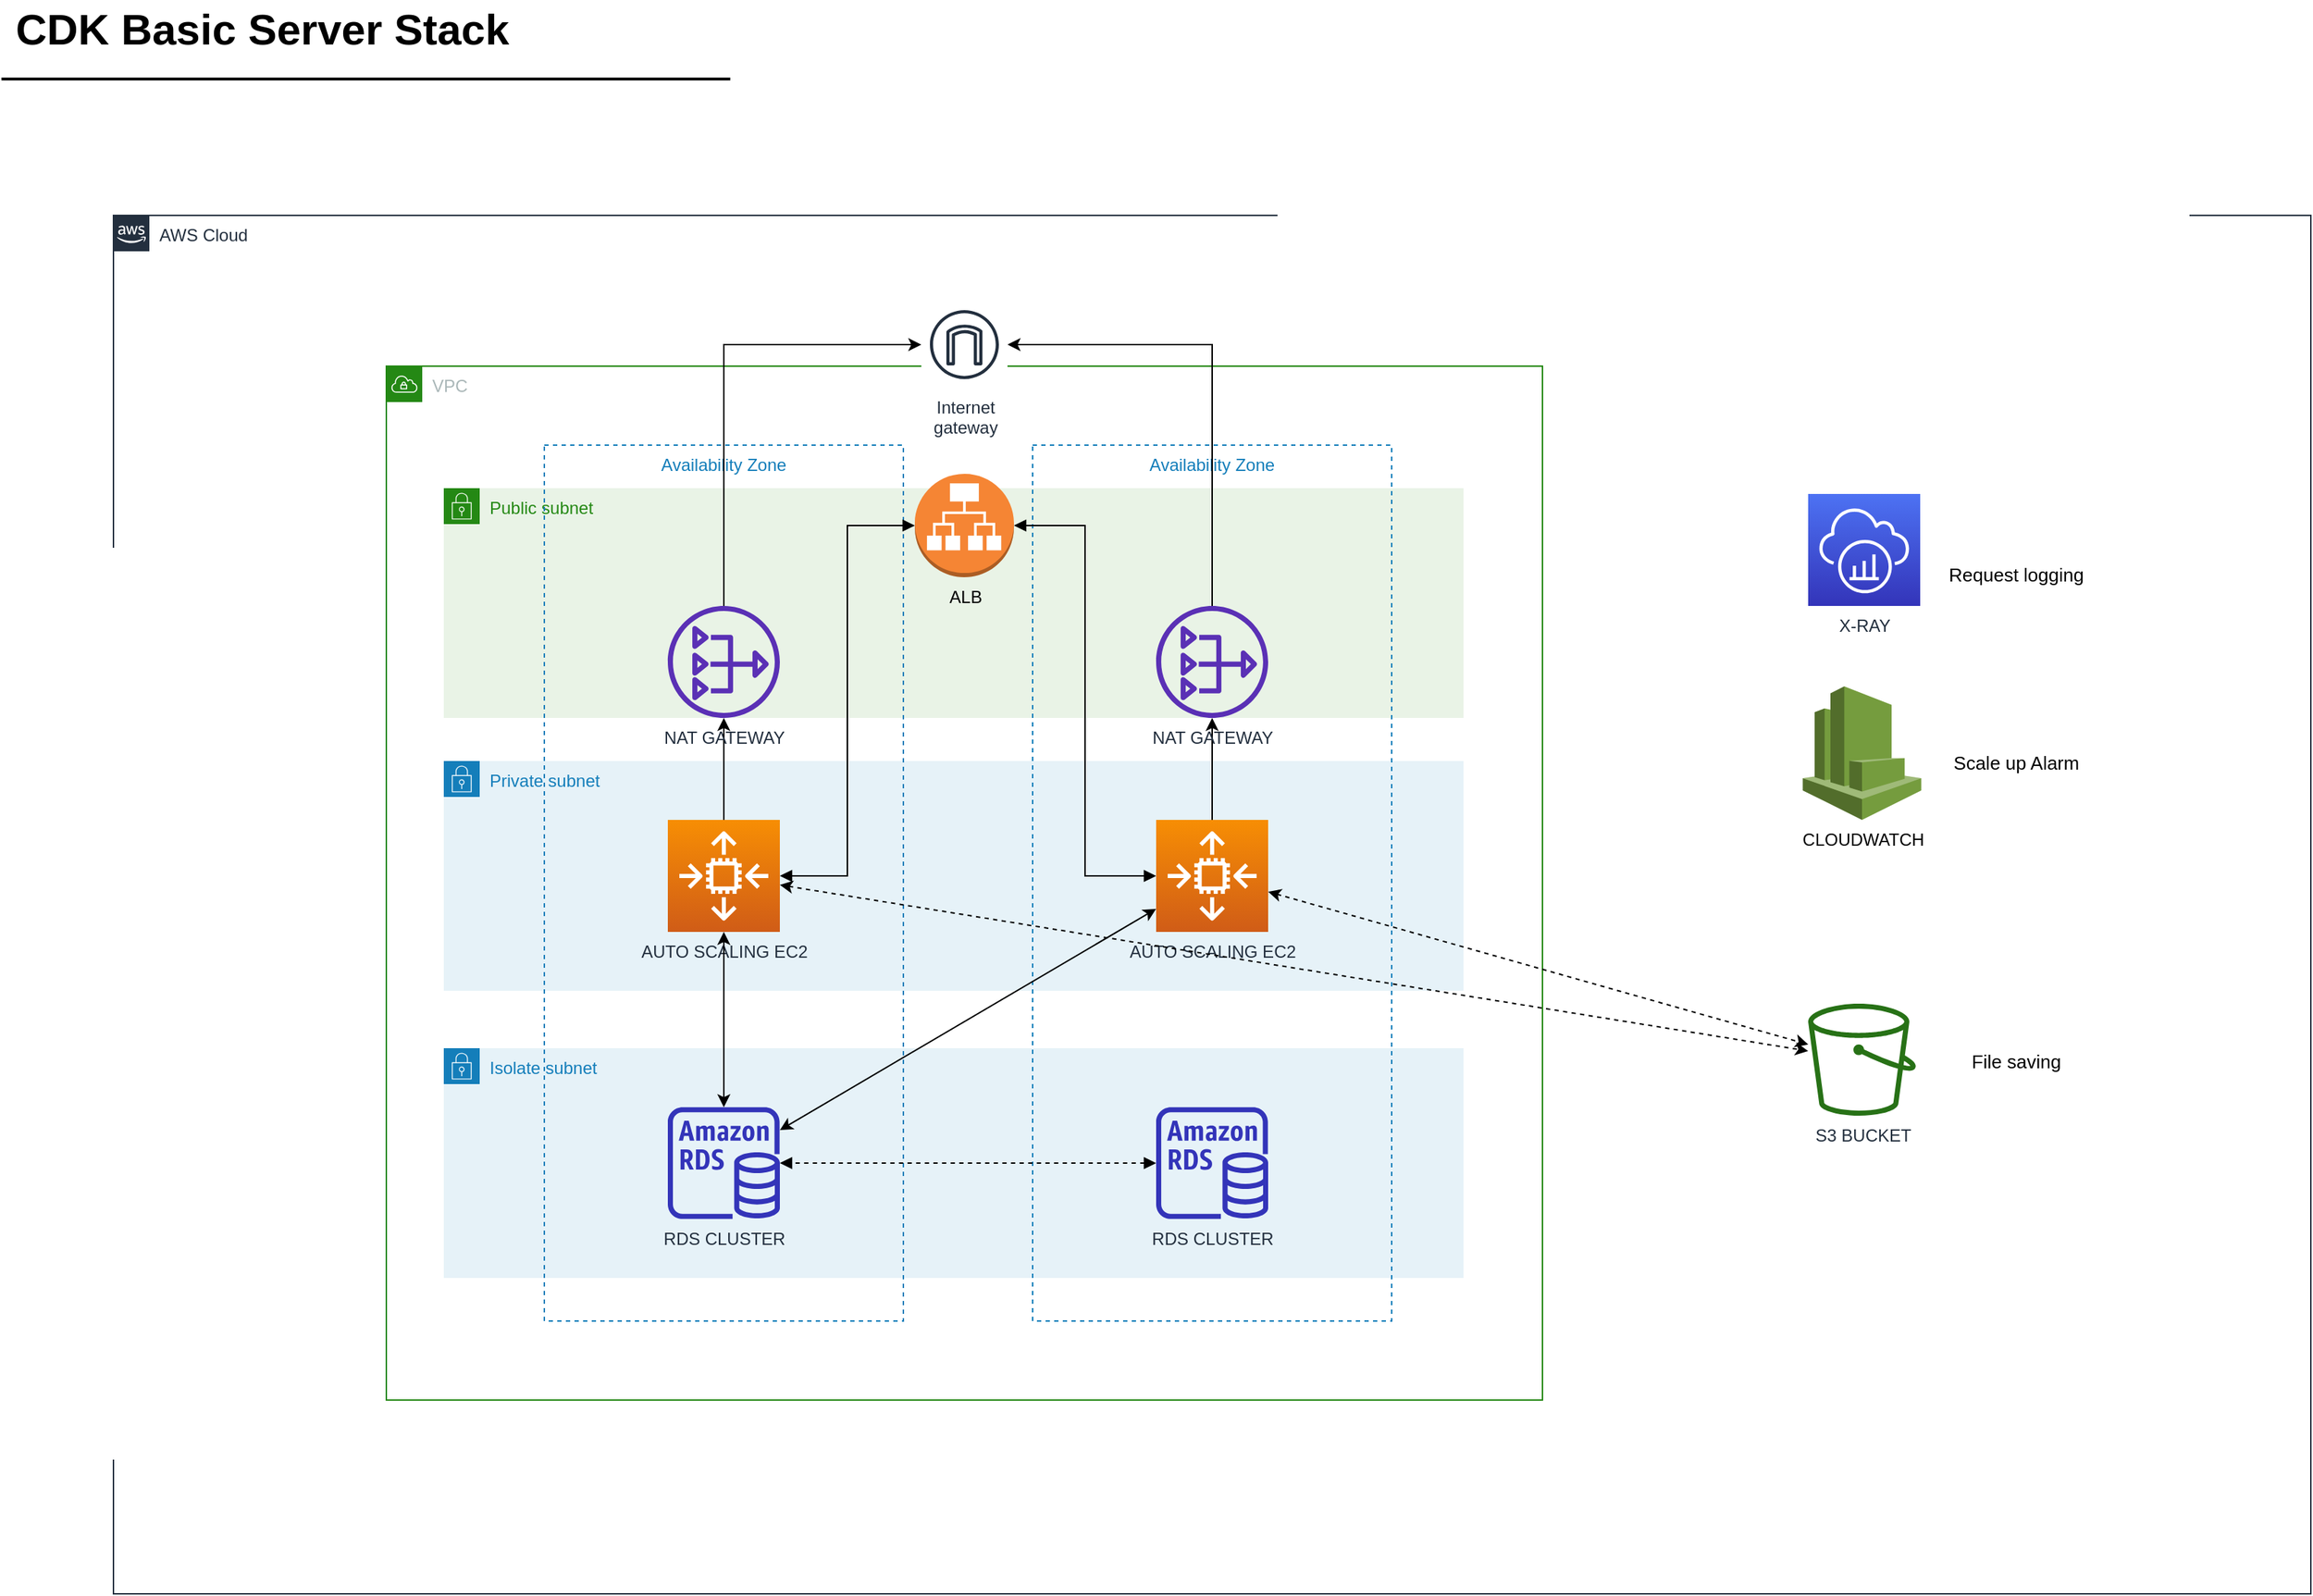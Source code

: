<mxfile version="14.2.9" type="device"><diagram id="Ht1M8jgEwFfnCIfOTk4-" name="Page-1"><mxGraphModel dx="1483" dy="829" grid="0" gridSize="10" guides="1" tooltips="1" connect="1" arrows="1" fold="1" page="1" pageScale="1" pageWidth="827" pageHeight="1169" math="0" shadow="0"><root><mxCell id="0"/><mxCell id="1" parent="0"/><mxCell id="UEzPUAAOIrF-is8g5C7q-2" value="AWS Cloud" style="points=[[0,0],[0.25,0],[0.5,0],[0.75,0],[1,0],[1,0.25],[1,0.5],[1,0.75],[1,1],[0.75,1],[0.5,1],[0.25,1],[0,1],[0,0.75],[0,0.5],[0,0.25]];outlineConnect=0;gradientColor=none;html=1;whiteSpace=wrap;fontSize=12;fontStyle=0;shape=mxgraph.aws4.group;grIcon=mxgraph.aws4.group_aws_cloud_alt;strokeColor=#232F3E;fillColor=none;verticalAlign=top;align=left;spacingLeft=30;fontColor=#232F3E;dashed=0;" parent="1" vertex="1"><mxGeometry x="80" y="170" width="1530" height="960" as="geometry"/></mxCell><mxCell id="-QjtrjUzRDEMRZ5MF8oH-47" value="CDK Basic Server Stack" style="text;html=1;resizable=0;points=[];autosize=1;align=left;verticalAlign=top;spacingTop=-4;fontSize=30;fontStyle=1" parent="1" vertex="1"><mxGeometry x="10" y="20" width="360" height="40" as="geometry"/></mxCell><mxCell id="SCVMTBWpLvtzJIhz15lM-1" value="" style="line;strokeWidth=2;html=1;fontSize=14;" parent="1" vertex="1"><mxGeometry x="2" y="70" width="1060" height="10" as="geometry"/></mxCell><mxCell id="eh5BtNHVBgQUG-YixEmZ-1" value="VPC" style="points=[[0,0],[0.25,0],[0.5,0],[0.75,0],[1,0],[1,0.25],[1,0.5],[1,0.75],[1,1],[0.75,1],[0.5,1],[0.25,1],[0,1],[0,0.75],[0,0.5],[0,0.25]];outlineConnect=0;gradientColor=none;html=1;whiteSpace=wrap;fontSize=12;fontStyle=0;shape=mxgraph.aws4.group;grIcon=mxgraph.aws4.group_vpc;strokeColor=#248814;fillColor=none;verticalAlign=top;align=left;spacingLeft=30;fontColor=#AAB7B8;dashed=0;" parent="1" vertex="1"><mxGeometry x="270" y="275" width="805" height="720" as="geometry"/></mxCell><mxCell id="eh5BtNHVBgQUG-YixEmZ-3" value="Public subnet" style="points=[[0,0],[0.25,0],[0.5,0],[0.75,0],[1,0],[1,0.25],[1,0.5],[1,0.75],[1,1],[0.75,1],[0.5,1],[0.25,1],[0,1],[0,0.75],[0,0.5],[0,0.25]];outlineConnect=0;gradientColor=none;html=1;whiteSpace=wrap;fontSize=12;fontStyle=0;shape=mxgraph.aws4.group;grIcon=mxgraph.aws4.group_security_group;grStroke=0;strokeColor=#248814;fillColor=#E9F3E6;verticalAlign=top;align=left;spacingLeft=30;fontColor=#248814;dashed=0;" parent="1" vertex="1"><mxGeometry x="310" y="360" width="710" height="160" as="geometry"/></mxCell><mxCell id="eh5BtNHVBgQUG-YixEmZ-4" value="Private subnet" style="points=[[0,0],[0.25,0],[0.5,0],[0.75,0],[1,0],[1,0.25],[1,0.5],[1,0.75],[1,1],[0.75,1],[0.5,1],[0.25,1],[0,1],[0,0.75],[0,0.5],[0,0.25]];outlineConnect=0;gradientColor=none;html=1;whiteSpace=wrap;fontSize=12;fontStyle=0;shape=mxgraph.aws4.group;grIcon=mxgraph.aws4.group_security_group;grStroke=0;strokeColor=#147EBA;fillColor=#E6F2F8;verticalAlign=top;align=left;spacingLeft=30;fontColor=#147EBA;dashed=0;" parent="1" vertex="1"><mxGeometry x="310" y="550" width="710" height="160" as="geometry"/></mxCell><mxCell id="eh5BtNHVBgQUG-YixEmZ-5" value="Isolate subnet" style="points=[[0,0],[0.25,0],[0.5,0],[0.75,0],[1,0],[1,0.25],[1,0.5],[1,0.75],[1,1],[0.75,1],[0.5,1],[0.25,1],[0,1],[0,0.75],[0,0.5],[0,0.25]];outlineConnect=0;gradientColor=none;html=1;whiteSpace=wrap;fontSize=12;fontStyle=0;shape=mxgraph.aws4.group;grIcon=mxgraph.aws4.group_security_group;grStroke=0;strokeColor=#147EBA;fillColor=#E6F2F8;verticalAlign=top;align=left;spacingLeft=30;fontColor=#147EBA;dashed=0;" parent="1" vertex="1"><mxGeometry x="310" y="750" width="710" height="160" as="geometry"/></mxCell><mxCell id="eh5BtNHVBgQUG-YixEmZ-6" value="Availability Zone" style="fillColor=none;strokeColor=#147EBA;dashed=1;verticalAlign=top;fontStyle=0;fontColor=#147EBA;" parent="1" vertex="1"><mxGeometry x="720" y="330" width="250" height="610" as="geometry"/></mxCell><mxCell id="eh5BtNHVBgQUG-YixEmZ-7" value="Availability Zone" style="fillColor=none;strokeColor=#147EBA;dashed=1;verticalAlign=top;fontStyle=0;fontColor=#147EBA;" parent="1" vertex="1"><mxGeometry x="380" y="330" width="250" height="610" as="geometry"/></mxCell><mxCell id="eh5BtNHVBgQUG-YixEmZ-40" style="edgeStyle=orthogonalEdgeStyle;rounded=0;orthogonalLoop=1;jettySize=auto;html=1;" parent="1" source="eh5BtNHVBgQUG-YixEmZ-8" target="eh5BtNHVBgQUG-YixEmZ-11" edge="1"><mxGeometry relative="1" as="geometry"/></mxCell><mxCell id="eh5BtNHVBgQUG-YixEmZ-8" value="AUTO SCALING EC2" style="outlineConnect=0;fontColor=#232F3E;gradientColor=#F78E04;gradientDirection=north;fillColor=#D05C17;strokeColor=#ffffff;dashed=0;verticalLabelPosition=bottom;verticalAlign=top;align=center;html=1;fontSize=12;fontStyle=0;aspect=fixed;shape=mxgraph.aws4.resourceIcon;resIcon=mxgraph.aws4.auto_scaling2;" parent="1" vertex="1"><mxGeometry x="466" y="591" width="78" height="78" as="geometry"/></mxCell><mxCell id="eh5BtNHVBgQUG-YixEmZ-41" style="edgeStyle=orthogonalEdgeStyle;rounded=0;orthogonalLoop=1;jettySize=auto;html=1;" parent="1" source="eh5BtNHVBgQUG-YixEmZ-9" target="eh5BtNHVBgQUG-YixEmZ-10" edge="1"><mxGeometry relative="1" as="geometry"/></mxCell><mxCell id="eh5BtNHVBgQUG-YixEmZ-9" value="AUTO SCALING EC2" style="outlineConnect=0;fontColor=#232F3E;gradientColor=#F78E04;gradientDirection=north;fillColor=#D05C17;strokeColor=#ffffff;dashed=0;verticalLabelPosition=bottom;verticalAlign=top;align=center;html=1;fontSize=12;fontStyle=0;aspect=fixed;shape=mxgraph.aws4.resourceIcon;resIcon=mxgraph.aws4.auto_scaling2;" parent="1" vertex="1"><mxGeometry x="806" y="591" width="78" height="78" as="geometry"/></mxCell><mxCell id="eh5BtNHVBgQUG-YixEmZ-44" style="edgeStyle=orthogonalEdgeStyle;rounded=0;orthogonalLoop=1;jettySize=auto;html=1;" parent="1" source="eh5BtNHVBgQUG-YixEmZ-10" target="eh5BtNHVBgQUG-YixEmZ-43" edge="1"><mxGeometry relative="1" as="geometry"><Array as="points"><mxPoint x="845" y="260"/></Array></mxGeometry></mxCell><mxCell id="eh5BtNHVBgQUG-YixEmZ-10" value="NAT GATEWAY" style="outlineConnect=0;fontColor=#232F3E;gradientColor=none;fillColor=#5A30B5;strokeColor=none;dashed=0;verticalLabelPosition=bottom;verticalAlign=top;align=center;html=1;fontSize=12;fontStyle=0;aspect=fixed;pointerEvents=1;shape=mxgraph.aws4.nat_gateway;" parent="1" vertex="1"><mxGeometry x="806" y="442" width="78" height="78" as="geometry"/></mxCell><mxCell id="eh5BtNHVBgQUG-YixEmZ-45" style="edgeStyle=orthogonalEdgeStyle;rounded=0;orthogonalLoop=1;jettySize=auto;html=1;" parent="1" source="eh5BtNHVBgQUG-YixEmZ-11" target="eh5BtNHVBgQUG-YixEmZ-43" edge="1"><mxGeometry relative="1" as="geometry"><Array as="points"><mxPoint x="505" y="260"/></Array></mxGeometry></mxCell><mxCell id="eh5BtNHVBgQUG-YixEmZ-11" value="NAT GATEWAY" style="outlineConnect=0;fontColor=#232F3E;gradientColor=none;fillColor=#5A30B5;strokeColor=none;dashed=0;verticalLabelPosition=bottom;verticalAlign=top;align=center;html=1;fontSize=12;fontStyle=0;aspect=fixed;pointerEvents=1;shape=mxgraph.aws4.nat_gateway;" parent="1" vertex="1"><mxGeometry x="466" y="442" width="78" height="78" as="geometry"/></mxCell><mxCell id="eh5BtNHVBgQUG-YixEmZ-14" value="ALB" style="outlineConnect=0;dashed=0;verticalLabelPosition=bottom;verticalAlign=top;align=center;html=1;shape=mxgraph.aws3.application_load_balancer;fillColor=#F58534;gradientColor=none;" parent="1" vertex="1"><mxGeometry x="638" y="350" width="69" height="72" as="geometry"/></mxCell><mxCell id="eh5BtNHVBgQUG-YixEmZ-33" value="S3 BUCKET" style="outlineConnect=0;fontColor=#232F3E;gradientColor=none;fillColor=#277116;strokeColor=none;dashed=0;verticalLabelPosition=bottom;verticalAlign=top;align=center;html=1;fontSize=12;fontStyle=0;aspect=fixed;pointerEvents=1;shape=mxgraph.aws4.bucket;" parent="1" vertex="1"><mxGeometry x="1260" y="719" width="75" height="78" as="geometry"/></mxCell><mxCell id="eh5BtNHVBgQUG-YixEmZ-43" value="Internet&#10;gateway" style="outlineConnect=0;fontColor=#232F3E;gradientColor=none;strokeColor=#232F3E;fillColor=#ffffff;dashed=0;verticalLabelPosition=bottom;verticalAlign=top;align=center;html=1;fontSize=12;fontStyle=0;aspect=fixed;shape=mxgraph.aws4.resourceIcon;resIcon=mxgraph.aws4.internet_gateway;" parent="1" vertex="1"><mxGeometry x="642.5" y="230" width="60" height="60" as="geometry"/></mxCell><mxCell id="eh5BtNHVBgQUG-YixEmZ-48" value="RDS CLUSTER" style="outlineConnect=0;fontColor=#232F3E;gradientColor=none;fillColor=#3334B9;strokeColor=none;dashed=0;verticalLabelPosition=bottom;verticalAlign=top;align=center;html=1;fontSize=12;fontStyle=0;aspect=fixed;pointerEvents=1;shape=mxgraph.aws4.rds_instance;" parent="1" vertex="1"><mxGeometry x="466" y="791" width="78" height="78" as="geometry"/></mxCell><mxCell id="eh5BtNHVBgQUG-YixEmZ-49" value="RDS CLUSTER" style="outlineConnect=0;fontColor=#232F3E;gradientColor=none;fillColor=#3334B9;strokeColor=none;dashed=0;verticalLabelPosition=bottom;verticalAlign=top;align=center;html=1;fontSize=12;fontStyle=0;aspect=fixed;pointerEvents=1;shape=mxgraph.aws4.rds_instance;" parent="1" vertex="1"><mxGeometry x="806" y="791" width="78" height="78" as="geometry"/></mxCell><mxCell id="eh5BtNHVBgQUG-YixEmZ-53" value="CLOUDWATCH" style="outlineConnect=0;dashed=0;verticalLabelPosition=bottom;verticalAlign=top;align=center;html=1;shape=mxgraph.aws3.cloudwatch;fillColor=#759C3E;gradientColor=none;" parent="1" vertex="1"><mxGeometry x="1256.25" y="498" width="82.5" height="93" as="geometry"/></mxCell><mxCell id="eh5BtNHVBgQUG-YixEmZ-54" value="X-RAY" style="outlineConnect=0;fontColor=#232F3E;gradientColor=#4D72F3;gradientDirection=north;fillColor=#3334B9;strokeColor=#ffffff;dashed=0;verticalLabelPosition=bottom;verticalAlign=top;align=center;html=1;fontSize=12;fontStyle=0;aspect=fixed;shape=mxgraph.aws4.resourceIcon;resIcon=mxgraph.aws4.xray;" parent="1" vertex="1"><mxGeometry x="1260" y="364" width="78" height="78" as="geometry"/></mxCell><mxCell id="eh5BtNHVBgQUG-YixEmZ-55" value="&lt;span style=&quot;font-size: 13px&quot;&gt;Request logging&lt;/span&gt;" style="text;html=1;strokeColor=none;fillColor=none;align=center;verticalAlign=middle;whiteSpace=wrap;rounded=0;" parent="1" vertex="1"><mxGeometry x="1350" y="380" width="110" height="80" as="geometry"/></mxCell><mxCell id="eh5BtNHVBgQUG-YixEmZ-56" value="&lt;span style=&quot;font-size: 13px&quot;&gt;Scale up Alarm&lt;/span&gt;" style="text;html=1;strokeColor=none;fillColor=none;align=center;verticalAlign=middle;whiteSpace=wrap;rounded=0;" parent="1" vertex="1"><mxGeometry x="1350" y="511" width="110" height="80" as="geometry"/></mxCell><mxCell id="eh5BtNHVBgQUG-YixEmZ-57" value="&lt;span style=&quot;font-size: 13px&quot;&gt;File saving&lt;/span&gt;" style="text;html=1;strokeColor=none;fillColor=none;align=center;verticalAlign=middle;whiteSpace=wrap;rounded=0;" parent="1" vertex="1"><mxGeometry x="1350" y="719" width="110" height="80" as="geometry"/></mxCell><mxCell id="va-0p0gp-bcNBF2-2gvm-1" value="" style="edgeStyle=orthogonalEdgeStyle;html=1;endArrow=block;elbow=vertical;startArrow=block;startFill=1;endFill=1;rounded=0;entryX=0;entryY=0.5;entryDx=0;entryDy=0;entryPerimeter=0;" parent="1" source="eh5BtNHVBgQUG-YixEmZ-8" target="eh5BtNHVBgQUG-YixEmZ-14" edge="1"><mxGeometry width="100" relative="1" as="geometry"><mxPoint x="580" y="510" as="sourcePoint"/><mxPoint x="680" y="510" as="targetPoint"/></mxGeometry></mxCell><mxCell id="va-0p0gp-bcNBF2-2gvm-2" value="" style="edgeStyle=orthogonalEdgeStyle;html=1;endArrow=block;elbow=vertical;startArrow=block;startFill=1;endFill=1;rounded=0;entryX=1;entryY=0.5;entryDx=0;entryDy=0;entryPerimeter=0;" parent="1" source="eh5BtNHVBgQUG-YixEmZ-9" target="eh5BtNHVBgQUG-YixEmZ-14" edge="1"><mxGeometry width="100" relative="1" as="geometry"><mxPoint x="554" y="640" as="sourcePoint"/><mxPoint x="648" y="396" as="targetPoint"/></mxGeometry></mxCell><mxCell id="va-0p0gp-bcNBF2-2gvm-8" value="" style="endArrow=classic;startArrow=classic;html=1;" parent="1" source="eh5BtNHVBgQUG-YixEmZ-48" target="eh5BtNHVBgQUG-YixEmZ-9" edge="1"><mxGeometry width="50" height="50" relative="1" as="geometry"><mxPoint x="670" y="650" as="sourcePoint"/><mxPoint x="720" y="600" as="targetPoint"/></mxGeometry></mxCell><mxCell id="va-0p0gp-bcNBF2-2gvm-9" value="" style="endArrow=classic;startArrow=classic;html=1;" parent="1" source="eh5BtNHVBgQUG-YixEmZ-48" target="eh5BtNHVBgQUG-YixEmZ-8" edge="1"><mxGeometry width="50" height="50" relative="1" as="geometry"><mxPoint x="554" y="817.059" as="sourcePoint"/><mxPoint x="816" y="662.941" as="targetPoint"/></mxGeometry></mxCell><mxCell id="va-0p0gp-bcNBF2-2gvm-11" value="" style="endArrow=classic;startArrow=classic;html=1;dashed=1;" parent="1" source="eh5BtNHVBgQUG-YixEmZ-9" target="eh5BtNHVBgQUG-YixEmZ-33" edge="1"><mxGeometry width="50" height="50" relative="1" as="geometry"><mxPoint x="840" y="650" as="sourcePoint"/><mxPoint x="890" y="600" as="targetPoint"/></mxGeometry></mxCell><mxCell id="va-0p0gp-bcNBF2-2gvm-12" value="" style="endArrow=classic;startArrow=classic;html=1;dashed=1;" parent="1" source="eh5BtNHVBgQUG-YixEmZ-8" target="eh5BtNHVBgQUG-YixEmZ-33" edge="1"><mxGeometry width="50" height="50" relative="1" as="geometry"><mxPoint x="894" y="651.032" as="sourcePoint"/><mxPoint x="1270" y="757.392" as="targetPoint"/></mxGeometry></mxCell><mxCell id="OZkuAJF1BenNhQISraj2-1" value="" style="edgeStyle=orthogonalEdgeStyle;html=1;endArrow=block;elbow=vertical;startArrow=block;startFill=1;endFill=1;rounded=0;dashed=1;" edge="1" parent="1" source="eh5BtNHVBgQUG-YixEmZ-49" target="eh5BtNHVBgQUG-YixEmZ-48"><mxGeometry width="100" relative="1" as="geometry"><mxPoint x="580" y="593" as="sourcePoint"/><mxPoint x="680" y="593" as="targetPoint"/></mxGeometry></mxCell></root></mxGraphModel></diagram></mxfile>